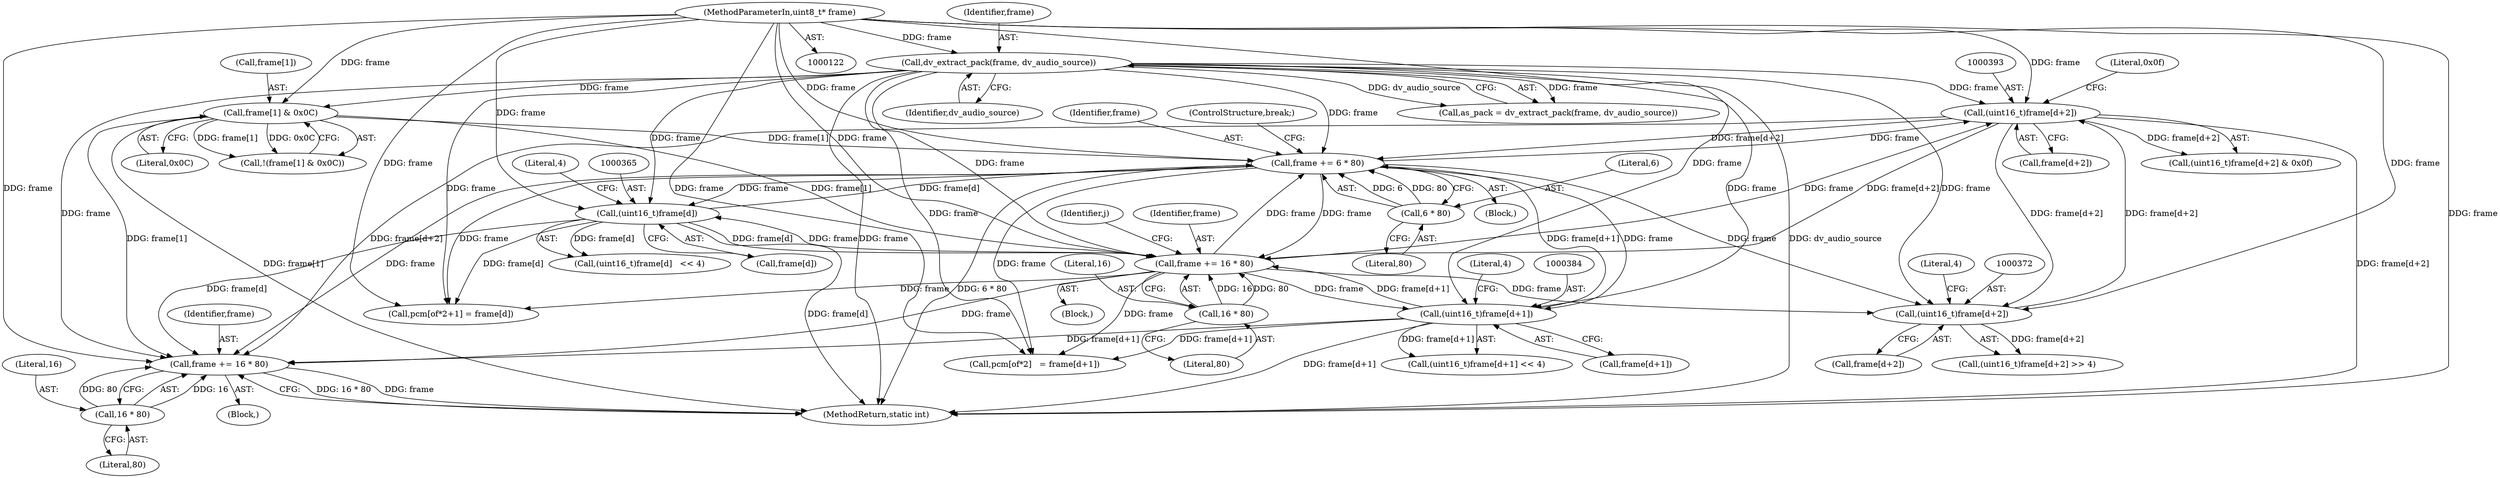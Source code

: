 digraph "0_libav_2d1c0dea5f6b91bec7f5fa53ec050913d851e366@pointer" {
"1000516" [label="(Call,frame += 16 * 80)"];
"1000518" [label="(Call,16 * 80)"];
"1000392" [label="(Call,(uint16_t)frame[d+2])"];
"1000251" [label="(Call,frame += 6 * 80)"];
"1000253" [label="(Call,6 * 80)"];
"1000364" [label="(Call,(uint16_t)frame[d])"];
"1000144" [label="(Call,dv_extract_pack(frame, dv_audio_source))"];
"1000123" [label="(MethodParameterIn,uint8_t* frame)"];
"1000511" [label="(Call,frame += 16 * 80)"];
"1000513" [label="(Call,16 * 80)"];
"1000210" [label="(Call,frame[1] & 0x0C)"];
"1000383" [label="(Call,(uint16_t)frame[d+1])"];
"1000371" [label="(Call,(uint16_t)frame[d+2])"];
"1000250" [label="(Block,)"];
"1000513" [label="(Call,16 * 80)"];
"1000385" [label="(Call,frame[d+1])"];
"1000251" [label="(Call,frame += 6 * 80)"];
"1000373" [label="(Call,frame[d+2])"];
"1000142" [label="(Call,as_pack = dv_extract_pack(frame, dv_audio_source))"];
"1000369" [label="(Literal,4)"];
"1000320" [label="(Call,pcm[of*2+1] = frame[d])"];
"1000210" [label="(Call,frame[1] & 0x0C)"];
"1000518" [label="(Call,16 * 80)"];
"1000392" [label="(Call,(uint16_t)frame[d+2])"];
"1000364" [label="(Call,(uint16_t)frame[d])"];
"1000521" [label="(MethodReturn,static int)"];
"1000252" [label="(Identifier,frame)"];
"1000391" [label="(Call,(uint16_t)frame[d+2] & 0x0f)"];
"1000255" [label="(Literal,80)"];
"1000515" [label="(Literal,80)"];
"1000214" [label="(Literal,0x0C)"];
"1000265" [label="(Identifier,j)"];
"1000123" [label="(MethodParameterIn,uint8_t* frame)"];
"1000399" [label="(Literal,0x0f)"];
"1000256" [label="(ControlStructure,break;)"];
"1000126" [label="(Block,)"];
"1000266" [label="(Block,)"];
"1000514" [label="(Literal,16)"];
"1000516" [label="(Call,frame += 16 * 80)"];
"1000254" [label="(Literal,6)"];
"1000370" [label="(Call,(uint16_t)frame[d+2] >> 4)"];
"1000363" [label="(Call,(uint16_t)frame[d]   << 4)"];
"1000211" [label="(Call,frame[1])"];
"1000383" [label="(Call,(uint16_t)frame[d+1])"];
"1000253" [label="(Call,6 * 80)"];
"1000309" [label="(Call,pcm[of*2]   = frame[d+1])"];
"1000145" [label="(Identifier,frame)"];
"1000519" [label="(Literal,16)"];
"1000382" [label="(Call,(uint16_t)frame[d+1] << 4)"];
"1000371" [label="(Call,(uint16_t)frame[d+2])"];
"1000520" [label="(Literal,80)"];
"1000390" [label="(Literal,4)"];
"1000378" [label="(Literal,4)"];
"1000144" [label="(Call,dv_extract_pack(frame, dv_audio_source))"];
"1000366" [label="(Call,frame[d])"];
"1000512" [label="(Identifier,frame)"];
"1000511" [label="(Call,frame += 16 * 80)"];
"1000146" [label="(Identifier,dv_audio_source)"];
"1000517" [label="(Identifier,frame)"];
"1000209" [label="(Call,!(frame[1] & 0x0C))"];
"1000394" [label="(Call,frame[d+2])"];
"1000516" -> "1000126"  [label="AST: "];
"1000516" -> "1000518"  [label="CFG: "];
"1000517" -> "1000516"  [label="AST: "];
"1000518" -> "1000516"  [label="AST: "];
"1000521" -> "1000516"  [label="CFG: "];
"1000516" -> "1000521"  [label="DDG: 16 * 80"];
"1000516" -> "1000521"  [label="DDG: frame"];
"1000518" -> "1000516"  [label="DDG: 16"];
"1000518" -> "1000516"  [label="DDG: 80"];
"1000392" -> "1000516"  [label="DDG: frame[d+2]"];
"1000251" -> "1000516"  [label="DDG: frame"];
"1000364" -> "1000516"  [label="DDG: frame[d]"];
"1000210" -> "1000516"  [label="DDG: frame[1]"];
"1000383" -> "1000516"  [label="DDG: frame[d+1]"];
"1000144" -> "1000516"  [label="DDG: frame"];
"1000511" -> "1000516"  [label="DDG: frame"];
"1000123" -> "1000516"  [label="DDG: frame"];
"1000518" -> "1000520"  [label="CFG: "];
"1000519" -> "1000518"  [label="AST: "];
"1000520" -> "1000518"  [label="AST: "];
"1000392" -> "1000391"  [label="AST: "];
"1000392" -> "1000394"  [label="CFG: "];
"1000393" -> "1000392"  [label="AST: "];
"1000394" -> "1000392"  [label="AST: "];
"1000399" -> "1000392"  [label="CFG: "];
"1000392" -> "1000521"  [label="DDG: frame[d+2]"];
"1000392" -> "1000251"  [label="DDG: frame[d+2]"];
"1000392" -> "1000371"  [label="DDG: frame[d+2]"];
"1000392" -> "1000391"  [label="DDG: frame[d+2]"];
"1000251" -> "1000392"  [label="DDG: frame"];
"1000371" -> "1000392"  [label="DDG: frame[d+2]"];
"1000144" -> "1000392"  [label="DDG: frame"];
"1000511" -> "1000392"  [label="DDG: frame"];
"1000123" -> "1000392"  [label="DDG: frame"];
"1000392" -> "1000511"  [label="DDG: frame[d+2]"];
"1000251" -> "1000250"  [label="AST: "];
"1000251" -> "1000253"  [label="CFG: "];
"1000252" -> "1000251"  [label="AST: "];
"1000253" -> "1000251"  [label="AST: "];
"1000256" -> "1000251"  [label="CFG: "];
"1000251" -> "1000521"  [label="DDG: 6 * 80"];
"1000253" -> "1000251"  [label="DDG: 6"];
"1000253" -> "1000251"  [label="DDG: 80"];
"1000364" -> "1000251"  [label="DDG: frame[d]"];
"1000210" -> "1000251"  [label="DDG: frame[1]"];
"1000383" -> "1000251"  [label="DDG: frame[d+1]"];
"1000144" -> "1000251"  [label="DDG: frame"];
"1000511" -> "1000251"  [label="DDG: frame"];
"1000123" -> "1000251"  [label="DDG: frame"];
"1000251" -> "1000309"  [label="DDG: frame"];
"1000251" -> "1000320"  [label="DDG: frame"];
"1000251" -> "1000364"  [label="DDG: frame"];
"1000251" -> "1000371"  [label="DDG: frame"];
"1000251" -> "1000383"  [label="DDG: frame"];
"1000251" -> "1000511"  [label="DDG: frame"];
"1000253" -> "1000255"  [label="CFG: "];
"1000254" -> "1000253"  [label="AST: "];
"1000255" -> "1000253"  [label="AST: "];
"1000364" -> "1000363"  [label="AST: "];
"1000364" -> "1000366"  [label="CFG: "];
"1000365" -> "1000364"  [label="AST: "];
"1000366" -> "1000364"  [label="AST: "];
"1000369" -> "1000364"  [label="CFG: "];
"1000364" -> "1000521"  [label="DDG: frame[d]"];
"1000364" -> "1000320"  [label="DDG: frame[d]"];
"1000364" -> "1000363"  [label="DDG: frame[d]"];
"1000144" -> "1000364"  [label="DDG: frame"];
"1000511" -> "1000364"  [label="DDG: frame"];
"1000123" -> "1000364"  [label="DDG: frame"];
"1000364" -> "1000511"  [label="DDG: frame[d]"];
"1000144" -> "1000142"  [label="AST: "];
"1000144" -> "1000146"  [label="CFG: "];
"1000145" -> "1000144"  [label="AST: "];
"1000146" -> "1000144"  [label="AST: "];
"1000142" -> "1000144"  [label="CFG: "];
"1000144" -> "1000521"  [label="DDG: frame"];
"1000144" -> "1000521"  [label="DDG: dv_audio_source"];
"1000144" -> "1000142"  [label="DDG: frame"];
"1000144" -> "1000142"  [label="DDG: dv_audio_source"];
"1000123" -> "1000144"  [label="DDG: frame"];
"1000144" -> "1000210"  [label="DDG: frame"];
"1000144" -> "1000309"  [label="DDG: frame"];
"1000144" -> "1000320"  [label="DDG: frame"];
"1000144" -> "1000371"  [label="DDG: frame"];
"1000144" -> "1000383"  [label="DDG: frame"];
"1000144" -> "1000511"  [label="DDG: frame"];
"1000123" -> "1000122"  [label="AST: "];
"1000123" -> "1000521"  [label="DDG: frame"];
"1000123" -> "1000210"  [label="DDG: frame"];
"1000123" -> "1000309"  [label="DDG: frame"];
"1000123" -> "1000320"  [label="DDG: frame"];
"1000123" -> "1000371"  [label="DDG: frame"];
"1000123" -> "1000383"  [label="DDG: frame"];
"1000123" -> "1000511"  [label="DDG: frame"];
"1000511" -> "1000266"  [label="AST: "];
"1000511" -> "1000513"  [label="CFG: "];
"1000512" -> "1000511"  [label="AST: "];
"1000513" -> "1000511"  [label="AST: "];
"1000265" -> "1000511"  [label="CFG: "];
"1000511" -> "1000309"  [label="DDG: frame"];
"1000511" -> "1000320"  [label="DDG: frame"];
"1000511" -> "1000371"  [label="DDG: frame"];
"1000511" -> "1000383"  [label="DDG: frame"];
"1000513" -> "1000511"  [label="DDG: 16"];
"1000513" -> "1000511"  [label="DDG: 80"];
"1000210" -> "1000511"  [label="DDG: frame[1]"];
"1000383" -> "1000511"  [label="DDG: frame[d+1]"];
"1000513" -> "1000515"  [label="CFG: "];
"1000514" -> "1000513"  [label="AST: "];
"1000515" -> "1000513"  [label="AST: "];
"1000210" -> "1000209"  [label="AST: "];
"1000210" -> "1000214"  [label="CFG: "];
"1000211" -> "1000210"  [label="AST: "];
"1000214" -> "1000210"  [label="AST: "];
"1000209" -> "1000210"  [label="CFG: "];
"1000210" -> "1000521"  [label="DDG: frame[1]"];
"1000210" -> "1000209"  [label="DDG: frame[1]"];
"1000210" -> "1000209"  [label="DDG: 0x0C"];
"1000383" -> "1000382"  [label="AST: "];
"1000383" -> "1000385"  [label="CFG: "];
"1000384" -> "1000383"  [label="AST: "];
"1000385" -> "1000383"  [label="AST: "];
"1000390" -> "1000383"  [label="CFG: "];
"1000383" -> "1000521"  [label="DDG: frame[d+1]"];
"1000383" -> "1000309"  [label="DDG: frame[d+1]"];
"1000383" -> "1000382"  [label="DDG: frame[d+1]"];
"1000371" -> "1000370"  [label="AST: "];
"1000371" -> "1000373"  [label="CFG: "];
"1000372" -> "1000371"  [label="AST: "];
"1000373" -> "1000371"  [label="AST: "];
"1000378" -> "1000371"  [label="CFG: "];
"1000371" -> "1000370"  [label="DDG: frame[d+2]"];
}
